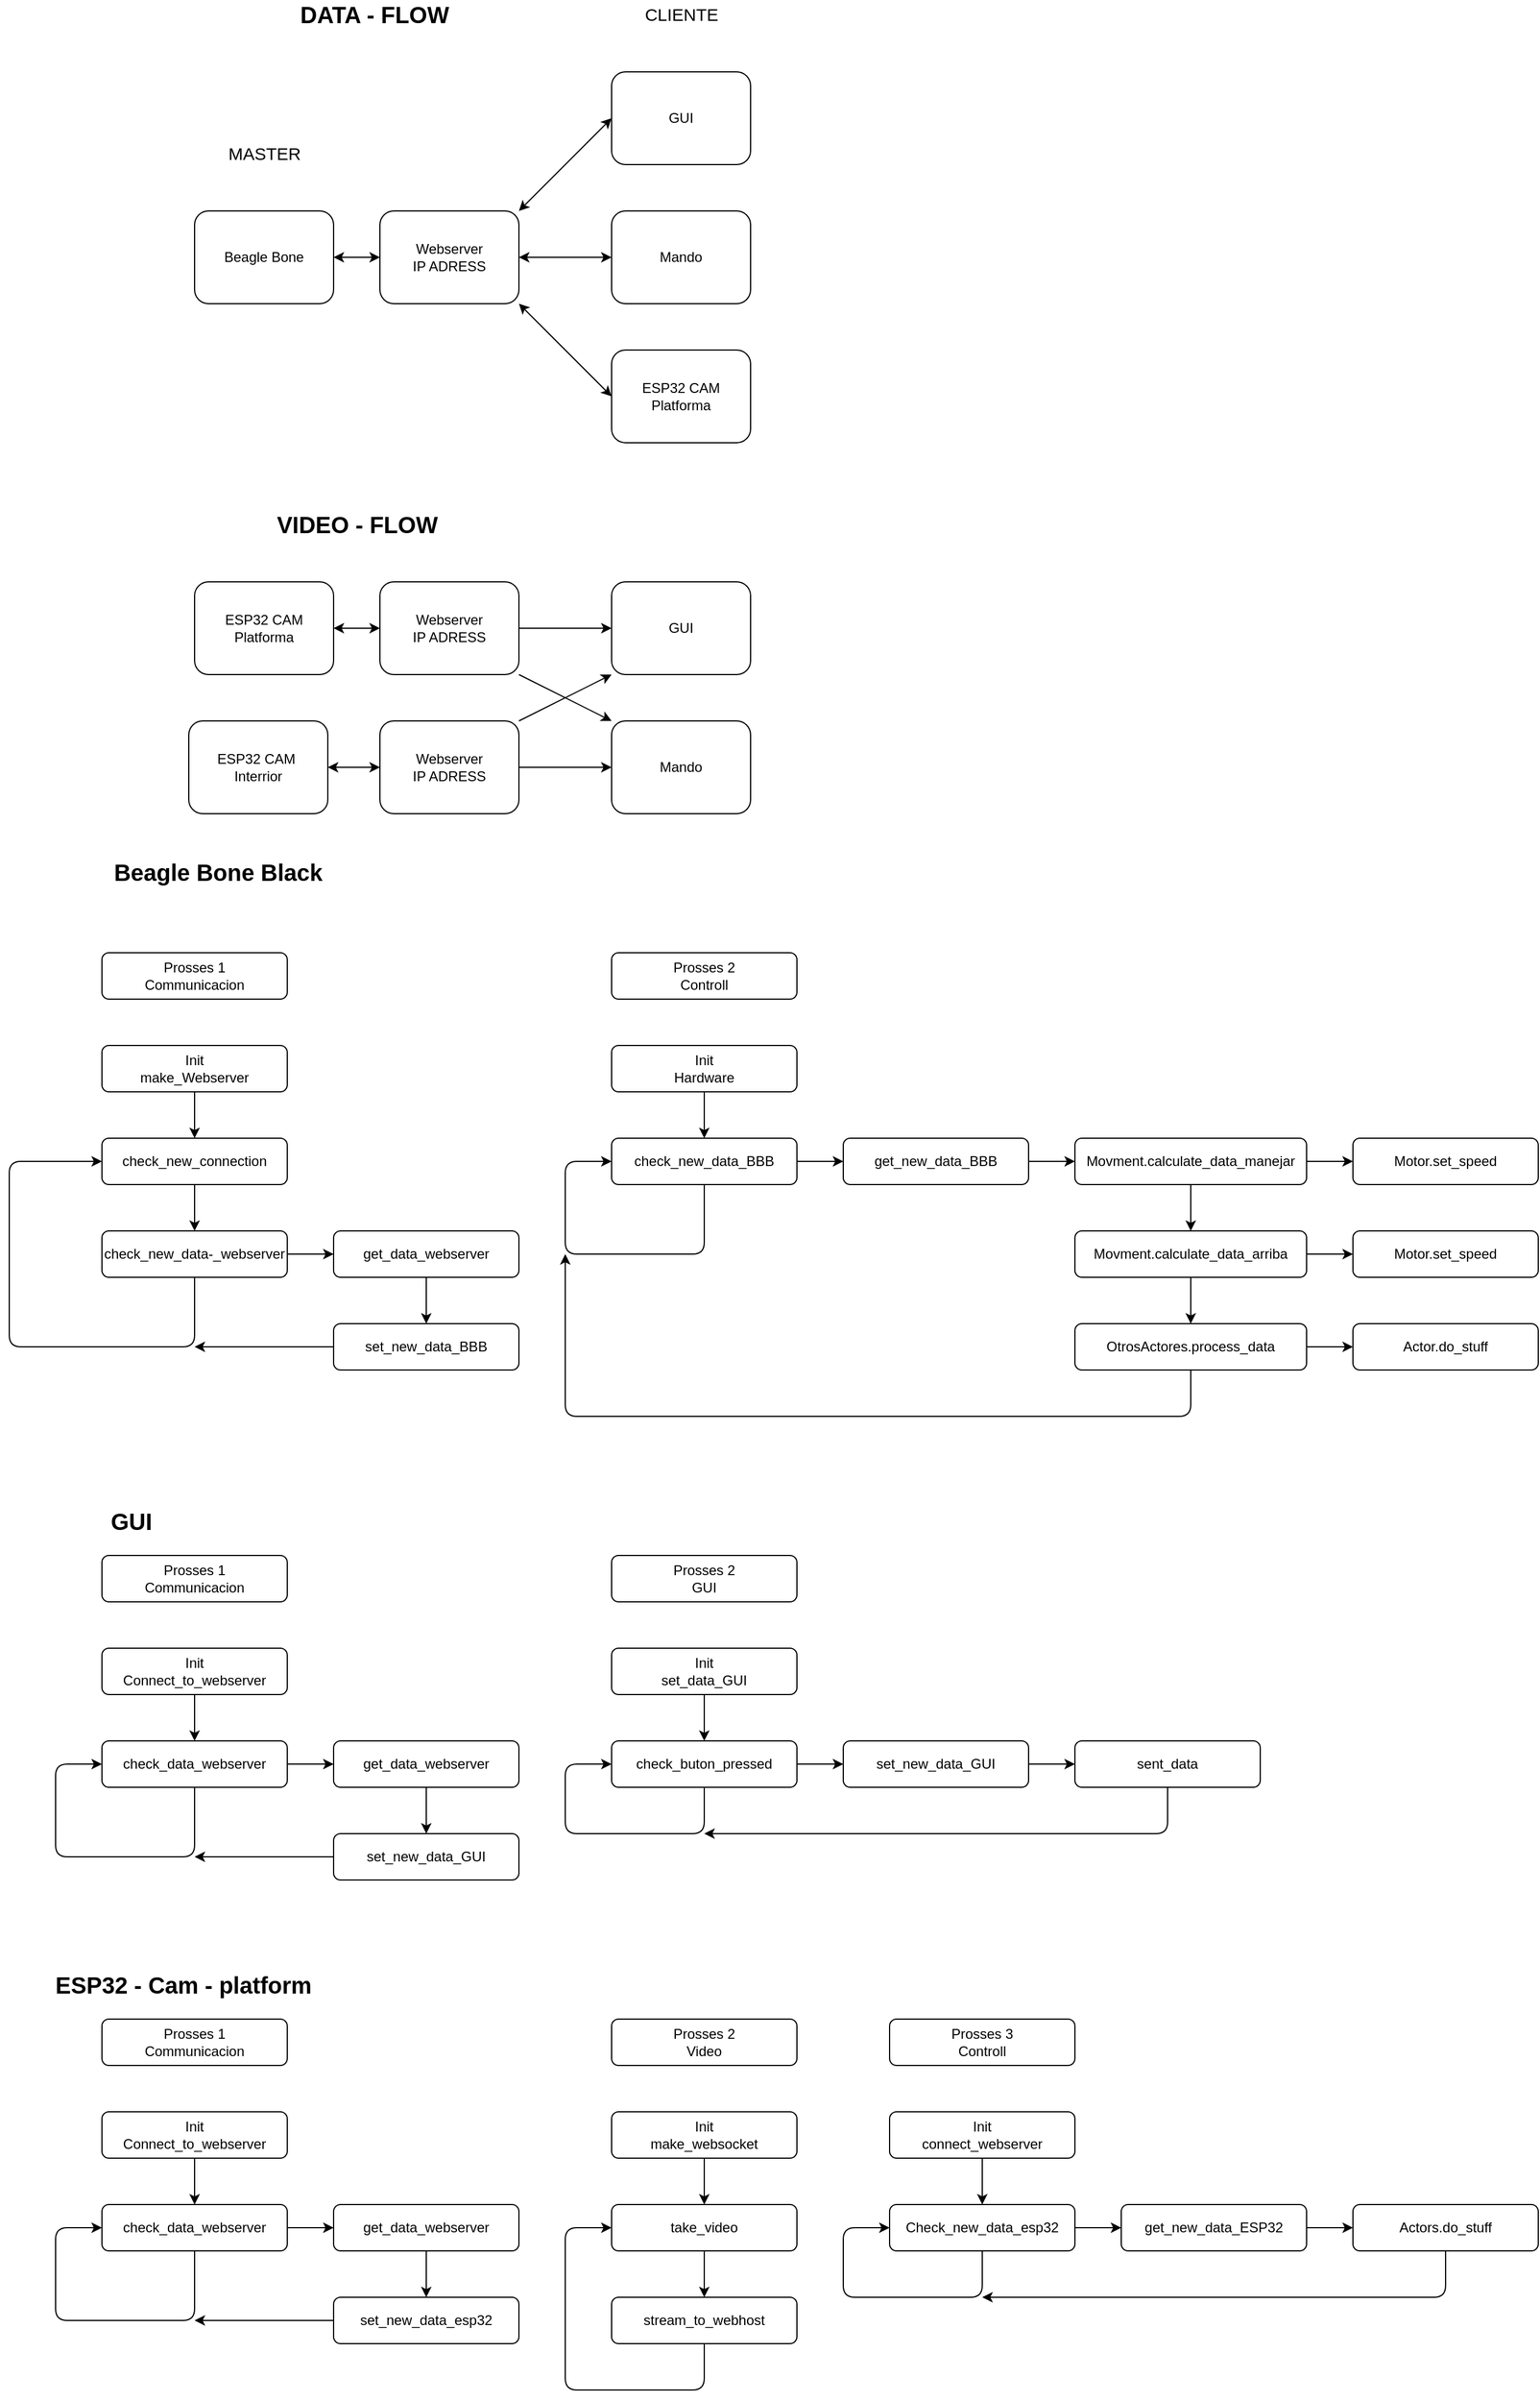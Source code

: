 <mxfile>
    <diagram id="vDkpHy24H6BLEEyWHWST" name="Page-1">
        <mxGraphModel dx="695" dy="439" grid="1" gridSize="10" guides="1" tooltips="1" connect="1" arrows="1" fold="1" page="1" pageScale="1" pageWidth="850" pageHeight="1100" math="0" shadow="0">
            <root>
                <mxCell id="0"/>
                <mxCell id="1" parent="0"/>
                <mxCell id="81" value="" style="edgeStyle=none;html=1;fontSize=20;startArrow=classic;startFill=1;" parent="1" target="79" edge="1">
                    <mxGeometry relative="1" as="geometry">
                        <mxPoint x="360" y="240" as="sourcePoint"/>
                    </mxGeometry>
                </mxCell>
                <mxCell id="51" value="ESP32 CAM Platforma" style="rounded=1;whiteSpace=wrap;html=1;" parent="1" vertex="1">
                    <mxGeometry x="600" y="320" width="120" height="80" as="geometry"/>
                </mxCell>
                <mxCell id="53" value="GUI" style="rounded=1;whiteSpace=wrap;html=1;" parent="1" vertex="1">
                    <mxGeometry x="600" y="80" width="120" height="80" as="geometry"/>
                </mxCell>
                <mxCell id="55" value="Mando" style="rounded=1;whiteSpace=wrap;html=1;" parent="1" vertex="1">
                    <mxGeometry x="600" y="200" width="120" height="80" as="geometry"/>
                </mxCell>
                <mxCell id="59" value="&lt;font style=&quot;font-size: 15px&quot;&gt;MASTER&lt;/font&gt;" style="text;html=1;align=center;verticalAlign=middle;resizable=0;points=[];autosize=1;strokeColor=none;fillColor=none;" parent="1" vertex="1">
                    <mxGeometry x="260" y="140" width="80" height="20" as="geometry"/>
                </mxCell>
                <mxCell id="60" value="&lt;font style=&quot;font-size: 15px&quot;&gt;CLIENTE&lt;/font&gt;" style="text;html=1;align=center;verticalAlign=middle;resizable=0;points=[];autosize=1;strokeColor=none;fillColor=none;" parent="1" vertex="1">
                    <mxGeometry x="620" y="20" width="80" height="20" as="geometry"/>
                </mxCell>
                <mxCell id="61" value="&lt;font style=&quot;font-size: 20px&quot;&gt;&lt;b&gt;DATA - FLOW&lt;br&gt;&lt;/b&gt;&lt;/font&gt;" style="text;html=1;align=center;verticalAlign=middle;resizable=0;points=[];autosize=1;strokeColor=none;fillColor=none;" parent="1" vertex="1">
                    <mxGeometry x="325" y="20" width="140" height="20" as="geometry"/>
                </mxCell>
                <mxCell id="62" value="" style="endArrow=classic;startArrow=classic;html=1;fontSize=15;entryX=1;entryY=1;entryDx=0;entryDy=0;exitX=0;exitY=0.5;exitDx=0;exitDy=0;" parent="1" source="51" target="79" edge="1">
                    <mxGeometry width="50" height="50" relative="1" as="geometry">
                        <mxPoint x="380" y="420" as="sourcePoint"/>
                        <mxPoint x="430" y="370" as="targetPoint"/>
                    </mxGeometry>
                </mxCell>
                <mxCell id="68" value="GUI" style="rounded=1;whiteSpace=wrap;html=1;" parent="1" vertex="1">
                    <mxGeometry x="600" y="520" width="120" height="80" as="geometry"/>
                </mxCell>
                <mxCell id="69" value="Mando" style="rounded=1;whiteSpace=wrap;html=1;" parent="1" vertex="1">
                    <mxGeometry x="600" y="640" width="120" height="80" as="geometry"/>
                </mxCell>
                <mxCell id="72" value="&lt;font style=&quot;font-size: 20px&quot;&gt;&lt;b&gt;VIDEO - FLOW&lt;br&gt;&lt;/b&gt;&lt;/font&gt;" style="text;html=1;align=center;verticalAlign=middle;resizable=0;points=[];autosize=1;strokeColor=none;fillColor=none;" parent="1" vertex="1">
                    <mxGeometry x="305" y="460" width="150" height="20" as="geometry"/>
                </mxCell>
                <mxCell id="76" value="ESP32 CAM Platforma" style="rounded=1;whiteSpace=wrap;html=1;" parent="1" vertex="1">
                    <mxGeometry x="240" y="520" width="120" height="80" as="geometry"/>
                </mxCell>
                <mxCell id="77" value="ESP32 CAM&amp;nbsp;&lt;br&gt;Interrior" style="rounded=1;whiteSpace=wrap;html=1;" parent="1" vertex="1">
                    <mxGeometry x="235" y="640" width="120" height="80" as="geometry"/>
                </mxCell>
                <mxCell id="78" value="" style="endArrow=classic;startArrow=classic;html=1;fontSize=20;exitX=1;exitY=0.5;exitDx=0;exitDy=0;" parent="1" source="76" edge="1">
                    <mxGeometry width="50" height="50" relative="1" as="geometry">
                        <mxPoint x="410" y="800" as="sourcePoint"/>
                        <mxPoint x="400" y="560" as="targetPoint"/>
                    </mxGeometry>
                </mxCell>
                <mxCell id="79" value="Webserver&lt;br&gt;IP ADRESS" style="rounded=1;whiteSpace=wrap;html=1;" parent="1" vertex="1">
                    <mxGeometry x="400" y="200" width="120" height="80" as="geometry"/>
                </mxCell>
                <mxCell id="82" value="" style="endArrow=classic;startArrow=classic;html=1;fontSize=20;entryX=0;entryY=0.5;entryDx=0;entryDy=0;exitX=1;exitY=0.5;exitDx=0;exitDy=0;" parent="1" source="79" target="55" edge="1">
                    <mxGeometry width="50" height="50" relative="1" as="geometry">
                        <mxPoint x="390" y="420" as="sourcePoint"/>
                        <mxPoint x="440" y="370" as="targetPoint"/>
                    </mxGeometry>
                </mxCell>
                <mxCell id="83" value="" style="endArrow=classic;startArrow=classic;html=1;fontSize=20;entryX=0;entryY=0.5;entryDx=0;entryDy=0;exitX=1;exitY=0;exitDx=0;exitDy=0;" parent="1" source="79" target="53" edge="1">
                    <mxGeometry width="50" height="50" relative="1" as="geometry">
                        <mxPoint x="530" y="250" as="sourcePoint"/>
                        <mxPoint x="610" y="250" as="targetPoint"/>
                    </mxGeometry>
                </mxCell>
                <mxCell id="85" value="Webserver&lt;br&gt;IP ADRESS" style="rounded=1;whiteSpace=wrap;html=1;" parent="1" vertex="1">
                    <mxGeometry x="400" y="520" width="120" height="80" as="geometry"/>
                </mxCell>
                <mxCell id="87" value="Webserver&lt;br&gt;IP ADRESS" style="rounded=1;whiteSpace=wrap;html=1;" parent="1" vertex="1">
                    <mxGeometry x="400" y="640" width="120" height="80" as="geometry"/>
                </mxCell>
                <mxCell id="88" value="" style="endArrow=classic;startArrow=classic;html=1;fontSize=20;exitX=1;exitY=0.5;exitDx=0;exitDy=0;entryX=0;entryY=0.5;entryDx=0;entryDy=0;" parent="1" source="77" target="87" edge="1">
                    <mxGeometry width="50" height="50" relative="1" as="geometry">
                        <mxPoint x="370" y="570" as="sourcePoint"/>
                        <mxPoint x="410" y="570" as="targetPoint"/>
                    </mxGeometry>
                </mxCell>
                <mxCell id="92" value="" style="endArrow=classic;html=1;fontSize=20;entryX=0;entryY=0.5;entryDx=0;entryDy=0;exitX=1;exitY=0.5;exitDx=0;exitDy=0;" parent="1" source="85" target="68" edge="1">
                    <mxGeometry width="50" height="50" relative="1" as="geometry">
                        <mxPoint x="500" y="440" as="sourcePoint"/>
                        <mxPoint x="550" y="390" as="targetPoint"/>
                    </mxGeometry>
                </mxCell>
                <mxCell id="93" value="" style="endArrow=classic;html=1;fontSize=20;entryX=0;entryY=0;entryDx=0;entryDy=0;exitX=1;exitY=1;exitDx=0;exitDy=0;" parent="1" source="85" target="69" edge="1">
                    <mxGeometry width="50" height="50" relative="1" as="geometry">
                        <mxPoint x="530" y="570" as="sourcePoint"/>
                        <mxPoint x="610" y="570" as="targetPoint"/>
                    </mxGeometry>
                </mxCell>
                <mxCell id="94" value="" style="endArrow=classic;html=1;fontSize=20;entryX=0;entryY=1;entryDx=0;entryDy=0;exitX=1;exitY=0;exitDx=0;exitDy=0;" parent="1" source="87" target="68" edge="1">
                    <mxGeometry width="50" height="50" relative="1" as="geometry">
                        <mxPoint x="530" y="610" as="sourcePoint"/>
                        <mxPoint x="610" y="650" as="targetPoint"/>
                    </mxGeometry>
                </mxCell>
                <mxCell id="95" value="" style="endArrow=classic;html=1;fontSize=20;entryX=0;entryY=0.5;entryDx=0;entryDy=0;exitX=1;exitY=0.5;exitDx=0;exitDy=0;" parent="1" source="87" target="69" edge="1">
                    <mxGeometry width="50" height="50" relative="1" as="geometry">
                        <mxPoint x="530" y="650" as="sourcePoint"/>
                        <mxPoint x="610" y="610" as="targetPoint"/>
                    </mxGeometry>
                </mxCell>
                <mxCell id="96" value="Prosses 1&lt;br&gt;Communicacion" style="rounded=1;whiteSpace=wrap;html=1;" parent="1" vertex="1">
                    <mxGeometry x="160" y="840" width="160" height="40" as="geometry"/>
                </mxCell>
                <mxCell id="97" value="Prosses 2&lt;br&gt;Controll" style="rounded=1;whiteSpace=wrap;html=1;" parent="1" vertex="1">
                    <mxGeometry x="600" y="840" width="160" height="40" as="geometry"/>
                </mxCell>
                <mxCell id="107" value="" style="edgeStyle=none;html=1;" parent="1" source="99" target="105" edge="1">
                    <mxGeometry relative="1" as="geometry"/>
                </mxCell>
                <mxCell id="99" value="Init&lt;br&gt;make_Webserver" style="rounded=1;whiteSpace=wrap;html=1;" parent="1" vertex="1">
                    <mxGeometry x="160" y="920" width="160" height="40" as="geometry"/>
                </mxCell>
                <mxCell id="159" value="" style="edgeStyle=none;html=1;" parent="1" source="100" target="158" edge="1">
                    <mxGeometry relative="1" as="geometry"/>
                </mxCell>
                <mxCell id="100" value="check_new_data-_webserver" style="rounded=1;whiteSpace=wrap;html=1;" parent="1" vertex="1">
                    <mxGeometry x="160" y="1080" width="160" height="40" as="geometry"/>
                </mxCell>
                <mxCell id="157" value="" style="edgeStyle=none;html=1;" parent="1" source="102" edge="1">
                    <mxGeometry relative="1" as="geometry">
                        <mxPoint x="240" y="1180" as="targetPoint"/>
                    </mxGeometry>
                </mxCell>
                <mxCell id="102" value="set_new_data_BBB" style="rounded=1;whiteSpace=wrap;html=1;" parent="1" vertex="1">
                    <mxGeometry x="360" y="1160" width="160" height="40" as="geometry"/>
                </mxCell>
                <mxCell id="104" value="&lt;font style=&quot;font-size: 20px&quot;&gt;&lt;b&gt;Beagle Bone Black&lt;br&gt;&lt;/b&gt;&lt;/font&gt;" style="text;html=1;align=center;verticalAlign=middle;resizable=0;points=[];autosize=1;strokeColor=none;fillColor=none;" parent="1" vertex="1">
                    <mxGeometry x="160" y="760" width="200" height="20" as="geometry"/>
                </mxCell>
                <mxCell id="108" value="" style="edgeStyle=none;html=1;" parent="1" source="105" target="100" edge="1">
                    <mxGeometry relative="1" as="geometry"/>
                </mxCell>
                <mxCell id="105" value="check_new_connection" style="rounded=1;whiteSpace=wrap;html=1;" parent="1" vertex="1">
                    <mxGeometry x="160" y="1000" width="160" height="40" as="geometry"/>
                </mxCell>
                <mxCell id="113" value="" style="endArrow=classic;html=1;exitX=0.5;exitY=1;exitDx=0;exitDy=0;entryX=0;entryY=0.5;entryDx=0;entryDy=0;" parent="1" source="100" target="105" edge="1">
                    <mxGeometry width="50" height="50" relative="1" as="geometry">
                        <mxPoint x="240" y="1200" as="sourcePoint"/>
                        <mxPoint x="80" y="1040" as="targetPoint"/>
                        <Array as="points">
                            <mxPoint x="240" y="1180"/>
                            <mxPoint x="150" y="1180"/>
                            <mxPoint x="80" y="1180"/>
                            <mxPoint x="80" y="1020"/>
                        </Array>
                    </mxGeometry>
                </mxCell>
                <mxCell id="116" value="" style="edgeStyle=none;html=1;" parent="1" source="114" target="115" edge="1">
                    <mxGeometry relative="1" as="geometry"/>
                </mxCell>
                <mxCell id="114" value="Init&lt;br&gt;Hardware" style="rounded=1;whiteSpace=wrap;html=1;" parent="1" vertex="1">
                    <mxGeometry x="600" y="920" width="160" height="40" as="geometry"/>
                </mxCell>
                <mxCell id="131" value="" style="edgeStyle=none;html=1;" parent="1" source="115" target="130" edge="1">
                    <mxGeometry relative="1" as="geometry"/>
                </mxCell>
                <mxCell id="115" value="check_new_data_BBB" style="rounded=1;whiteSpace=wrap;html=1;" parent="1" vertex="1">
                    <mxGeometry x="600" y="1000" width="160" height="40" as="geometry"/>
                </mxCell>
                <mxCell id="120" value="" style="edgeStyle=none;html=1;" parent="1" source="117" target="119" edge="1">
                    <mxGeometry relative="1" as="geometry"/>
                </mxCell>
                <mxCell id="122" value="" style="edgeStyle=none;html=1;" parent="1" source="117" target="121" edge="1">
                    <mxGeometry relative="1" as="geometry"/>
                </mxCell>
                <mxCell id="117" value="Movment.calculate_data_manejar" style="rounded=1;whiteSpace=wrap;html=1;" parent="1" vertex="1">
                    <mxGeometry x="1000" y="1000" width="200" height="40" as="geometry"/>
                </mxCell>
                <mxCell id="119" value="Motor.set_speed" style="rounded=1;whiteSpace=wrap;html=1;" parent="1" vertex="1">
                    <mxGeometry x="1240" y="1000" width="160" height="40" as="geometry"/>
                </mxCell>
                <mxCell id="124" value="" style="edgeStyle=none;html=1;" parent="1" source="121" target="123" edge="1">
                    <mxGeometry relative="1" as="geometry"/>
                </mxCell>
                <mxCell id="126" value="" style="edgeStyle=none;html=1;" parent="1" source="121" target="125" edge="1">
                    <mxGeometry relative="1" as="geometry"/>
                </mxCell>
                <mxCell id="121" value="Movment.calculate_data_arriba" style="rounded=1;whiteSpace=wrap;html=1;" parent="1" vertex="1">
                    <mxGeometry x="1000" y="1080" width="200" height="40" as="geometry"/>
                </mxCell>
                <mxCell id="123" value="Motor.set_speed" style="rounded=1;whiteSpace=wrap;html=1;" parent="1" vertex="1">
                    <mxGeometry x="1240" y="1080" width="160" height="40" as="geometry"/>
                </mxCell>
                <mxCell id="128" value="" style="edgeStyle=none;html=1;" parent="1" source="125" target="127" edge="1">
                    <mxGeometry relative="1" as="geometry"/>
                </mxCell>
                <mxCell id="125" value="OtrosActores.process_data" style="rounded=1;whiteSpace=wrap;html=1;" parent="1" vertex="1">
                    <mxGeometry x="1000" y="1160" width="200" height="40" as="geometry"/>
                </mxCell>
                <mxCell id="127" value="Actor.do_stuff" style="rounded=1;whiteSpace=wrap;html=1;" parent="1" vertex="1">
                    <mxGeometry x="1240" y="1160" width="160" height="40" as="geometry"/>
                </mxCell>
                <mxCell id="129" value="" style="endArrow=classic;html=1;exitX=0.5;exitY=1;exitDx=0;exitDy=0;entryX=0;entryY=0.5;entryDx=0;entryDy=0;" parent="1" source="115" target="115" edge="1">
                    <mxGeometry width="50" height="50" relative="1" as="geometry">
                        <mxPoint x="680" y="1390" as="sourcePoint"/>
                        <mxPoint x="560" y="940" as="targetPoint"/>
                        <Array as="points">
                            <mxPoint x="680" y="1100"/>
                            <mxPoint x="560" y="1100"/>
                            <mxPoint x="560" y="1020"/>
                        </Array>
                    </mxGeometry>
                </mxCell>
                <mxCell id="132" value="" style="edgeStyle=none;html=1;" parent="1" source="130" target="117" edge="1">
                    <mxGeometry relative="1" as="geometry"/>
                </mxCell>
                <mxCell id="130" value="get_new_data_BBB" style="rounded=1;whiteSpace=wrap;html=1;" parent="1" vertex="1">
                    <mxGeometry x="800" y="1000" width="160" height="40" as="geometry"/>
                </mxCell>
                <mxCell id="133" value="&lt;font style=&quot;font-size: 20px&quot;&gt;&lt;b&gt;GUI&lt;br&gt;&lt;/b&gt;&lt;/font&gt;" style="text;html=1;align=center;verticalAlign=middle;resizable=0;points=[];autosize=1;strokeColor=none;fillColor=none;" parent="1" vertex="1">
                    <mxGeometry x="160" y="1320" width="50" height="20" as="geometry"/>
                </mxCell>
                <mxCell id="134" value="Prosses 1&lt;br&gt;Communicacion" style="rounded=1;whiteSpace=wrap;html=1;" parent="1" vertex="1">
                    <mxGeometry x="160" y="1360" width="160" height="40" as="geometry"/>
                </mxCell>
                <mxCell id="135" value="Prosses 2&lt;br&gt;GUI" style="rounded=1;whiteSpace=wrap;html=1;" parent="1" vertex="1">
                    <mxGeometry x="600" y="1360" width="160" height="40" as="geometry"/>
                </mxCell>
                <mxCell id="154" value="" style="edgeStyle=none;html=1;" parent="1" source="138" target="139" edge="1">
                    <mxGeometry relative="1" as="geometry"/>
                </mxCell>
                <mxCell id="138" value="Init&lt;br&gt;Connect_to_webserver" style="rounded=1;whiteSpace=wrap;html=1;" parent="1" vertex="1">
                    <mxGeometry x="160" y="1440" width="160" height="40" as="geometry"/>
                </mxCell>
                <mxCell id="232" value="" style="edgeStyle=none;html=1;" parent="1" source="139" target="151" edge="1">
                    <mxGeometry relative="1" as="geometry"/>
                </mxCell>
                <mxCell id="139" value="check_data_webserver" style="rounded=1;whiteSpace=wrap;html=1;" parent="1" vertex="1">
                    <mxGeometry x="160" y="1520" width="160" height="40" as="geometry"/>
                </mxCell>
                <mxCell id="141" value="Init&lt;br&gt;set_data_GUI" style="rounded=1;whiteSpace=wrap;html=1;" parent="1" vertex="1">
                    <mxGeometry x="600" y="1440" width="160" height="40" as="geometry"/>
                </mxCell>
                <mxCell id="145" value="" style="edgeStyle=none;html=1;" parent="1" target="144" edge="1">
                    <mxGeometry relative="1" as="geometry">
                        <mxPoint x="680" y="1480" as="sourcePoint"/>
                    </mxGeometry>
                </mxCell>
                <mxCell id="234" value="" style="edgeStyle=none;html=1;" parent="1" source="144" target="155" edge="1">
                    <mxGeometry relative="1" as="geometry"/>
                </mxCell>
                <mxCell id="144" value="check_buton_pressed" style="rounded=1;whiteSpace=wrap;html=1;" parent="1" vertex="1">
                    <mxGeometry x="600" y="1520" width="160" height="40" as="geometry"/>
                </mxCell>
                <mxCell id="146" value="sent_data" style="rounded=1;whiteSpace=wrap;html=1;" parent="1" vertex="1">
                    <mxGeometry x="1000" y="1520" width="160" height="40" as="geometry"/>
                </mxCell>
                <mxCell id="165" value="" style="edgeStyle=none;html=1;" parent="1" source="151" target="162" edge="1">
                    <mxGeometry relative="1" as="geometry"/>
                </mxCell>
                <mxCell id="151" value="get_data_webserver" style="rounded=1;whiteSpace=wrap;html=1;" parent="1" vertex="1">
                    <mxGeometry x="360" y="1520" width="160" height="40" as="geometry"/>
                </mxCell>
                <mxCell id="156" value="" style="edgeStyle=none;html=1;" parent="1" source="155" target="146" edge="1">
                    <mxGeometry relative="1" as="geometry"/>
                </mxCell>
                <mxCell id="155" value="set_new_data_GUI" style="rounded=1;whiteSpace=wrap;html=1;" parent="1" vertex="1">
                    <mxGeometry x="800" y="1520" width="160" height="40" as="geometry"/>
                </mxCell>
                <mxCell id="160" value="" style="edgeStyle=none;html=1;" parent="1" source="158" target="102" edge="1">
                    <mxGeometry relative="1" as="geometry"/>
                </mxCell>
                <mxCell id="158" value="get_data_webserver" style="rounded=1;whiteSpace=wrap;html=1;" parent="1" vertex="1">
                    <mxGeometry x="360" y="1080" width="160" height="40" as="geometry"/>
                </mxCell>
                <mxCell id="163" value="" style="edgeStyle=none;html=1;" parent="1" source="162" edge="1">
                    <mxGeometry relative="1" as="geometry">
                        <mxPoint x="240" y="1620" as="targetPoint"/>
                    </mxGeometry>
                </mxCell>
                <mxCell id="162" value="set_new_data_GUI" style="rounded=1;whiteSpace=wrap;html=1;" parent="1" vertex="1">
                    <mxGeometry x="360" y="1600" width="160" height="40" as="geometry"/>
                </mxCell>
                <mxCell id="164" value="" style="endArrow=classic;html=1;exitX=0.5;exitY=1;exitDx=0;exitDy=0;entryX=0;entryY=0.5;entryDx=0;entryDy=0;" parent="1" source="139" target="139" edge="1">
                    <mxGeometry width="50" height="50" relative="1" as="geometry">
                        <mxPoint x="240" y="1640" as="sourcePoint"/>
                        <mxPoint x="120" y="1520" as="targetPoint"/>
                        <Array as="points">
                            <mxPoint x="240" y="1620"/>
                            <mxPoint x="120" y="1620"/>
                            <mxPoint x="120" y="1540"/>
                        </Array>
                    </mxGeometry>
                </mxCell>
                <mxCell id="166" value="" style="endArrow=classic;html=1;exitX=0.5;exitY=1;exitDx=0;exitDy=0;entryX=0;entryY=0.5;entryDx=0;entryDy=0;" parent="1" target="144" edge="1">
                    <mxGeometry width="50" height="50" relative="1" as="geometry">
                        <mxPoint x="680" y="1560" as="sourcePoint"/>
                        <mxPoint x="600" y="1460" as="targetPoint"/>
                        <Array as="points">
                            <mxPoint x="680" y="1600"/>
                            <mxPoint x="560" y="1600"/>
                            <mxPoint x="560" y="1540"/>
                        </Array>
                    </mxGeometry>
                </mxCell>
                <mxCell id="167" value="&lt;font style=&quot;font-size: 20px&quot;&gt;&lt;b&gt;ESP32 - Cam - platform&lt;br&gt;&lt;/b&gt;&lt;/font&gt;" style="text;html=1;align=center;verticalAlign=middle;resizable=0;points=[];autosize=1;strokeColor=none;fillColor=none;" parent="1" vertex="1">
                    <mxGeometry x="110" y="1720" width="240" height="20" as="geometry"/>
                </mxCell>
                <mxCell id="168" value="Prosses 1&lt;br&gt;Communicacion" style="rounded=1;whiteSpace=wrap;html=1;" parent="1" vertex="1">
                    <mxGeometry x="160" y="1760" width="160" height="40" as="geometry"/>
                </mxCell>
                <mxCell id="169" value="Prosses 3&lt;br&gt;Controll" style="rounded=1;whiteSpace=wrap;html=1;" parent="1" vertex="1">
                    <mxGeometry x="840" y="1760" width="160" height="40" as="geometry"/>
                </mxCell>
                <mxCell id="170" value="" style="edgeStyle=none;html=1;" parent="1" source="171" target="173" edge="1">
                    <mxGeometry relative="1" as="geometry"/>
                </mxCell>
                <mxCell id="171" value="Init&lt;br&gt;make_websocket" style="rounded=1;whiteSpace=wrap;html=1;" parent="1" vertex="1">
                    <mxGeometry x="600" y="1840" width="160" height="40" as="geometry"/>
                </mxCell>
                <mxCell id="190" value="" style="edgeStyle=none;html=1;" parent="1" source="173" target="183" edge="1">
                    <mxGeometry relative="1" as="geometry"/>
                </mxCell>
                <mxCell id="173" value="take_video" style="rounded=1;whiteSpace=wrap;html=1;" parent="1" vertex="1">
                    <mxGeometry x="600" y="1920" width="160" height="40" as="geometry"/>
                </mxCell>
                <mxCell id="174" value="Init&lt;br&gt;connect_webserver" style="rounded=1;whiteSpace=wrap;html=1;" parent="1" vertex="1">
                    <mxGeometry x="840" y="1840" width="160" height="40" as="geometry"/>
                </mxCell>
                <mxCell id="175" value="" style="edgeStyle=none;html=1;" parent="1" target="177" edge="1">
                    <mxGeometry relative="1" as="geometry">
                        <mxPoint x="920" y="1880" as="sourcePoint"/>
                    </mxGeometry>
                </mxCell>
                <mxCell id="235" value="" style="edgeStyle=none;html=1;" parent="1" source="177" target="182" edge="1">
                    <mxGeometry relative="1" as="geometry"/>
                </mxCell>
                <mxCell id="177" value="Check_new_data_esp32" style="rounded=1;whiteSpace=wrap;html=1;" parent="1" vertex="1">
                    <mxGeometry x="840" y="1920" width="160" height="40" as="geometry"/>
                </mxCell>
                <mxCell id="178" value="Actors.do_stuff" style="rounded=1;whiteSpace=wrap;html=1;" parent="1" vertex="1">
                    <mxGeometry x="1240" y="1920" width="160" height="40" as="geometry"/>
                </mxCell>
                <mxCell id="181" value="" style="edgeStyle=none;html=1;" parent="1" source="182" edge="1">
                    <mxGeometry relative="1" as="geometry">
                        <mxPoint x="1240" y="1940" as="targetPoint"/>
                    </mxGeometry>
                </mxCell>
                <mxCell id="182" value="get_new_data_ESP32" style="rounded=1;whiteSpace=wrap;html=1;" parent="1" vertex="1">
                    <mxGeometry x="1040" y="1920" width="160" height="40" as="geometry"/>
                </mxCell>
                <mxCell id="183" value="stream_to_webhost" style="rounded=1;whiteSpace=wrap;html=1;" parent="1" vertex="1">
                    <mxGeometry x="600" y="2000" width="160" height="40" as="geometry"/>
                </mxCell>
                <mxCell id="186" value="" style="endArrow=classic;html=1;exitX=0.5;exitY=1;exitDx=0;exitDy=0;entryX=0;entryY=0.5;entryDx=0;entryDy=0;" parent="1" source="183" target="173" edge="1">
                    <mxGeometry width="50" height="50" relative="1" as="geometry">
                        <mxPoint x="570" y="2140" as="sourcePoint"/>
                        <mxPoint x="560" y="1920" as="targetPoint"/>
                        <Array as="points">
                            <mxPoint x="680" y="2080"/>
                            <mxPoint x="560" y="2080"/>
                            <mxPoint x="560" y="1940"/>
                        </Array>
                    </mxGeometry>
                </mxCell>
                <mxCell id="187" value="" style="endArrow=classic;html=1;exitX=0.5;exitY=1;exitDx=0;exitDy=0;entryX=0;entryY=0.5;entryDx=0;entryDy=0;" parent="1" target="177" edge="1">
                    <mxGeometry width="50" height="50" relative="1" as="geometry">
                        <mxPoint x="920" y="1960" as="sourcePoint"/>
                        <mxPoint x="840" y="1860" as="targetPoint"/>
                        <Array as="points">
                            <mxPoint x="920" y="2000"/>
                            <mxPoint x="800" y="2000"/>
                            <mxPoint x="800" y="1940"/>
                        </Array>
                    </mxGeometry>
                </mxCell>
                <mxCell id="212" value="Prosses 2&lt;br&gt;Video" style="rounded=1;whiteSpace=wrap;html=1;" parent="1" vertex="1">
                    <mxGeometry x="600" y="1760" width="160" height="40" as="geometry"/>
                </mxCell>
                <mxCell id="213" value="" style="edgeStyle=none;html=1;" parent="1" source="214" target="217" edge="1">
                    <mxGeometry relative="1" as="geometry"/>
                </mxCell>
                <mxCell id="214" value="Init&lt;br&gt;Connect_to_webserver" style="rounded=1;whiteSpace=wrap;html=1;" parent="1" vertex="1">
                    <mxGeometry x="160" y="1840" width="160" height="40" as="geometry"/>
                </mxCell>
                <mxCell id="215" value="" style="edgeStyle=none;html=1;" parent="1" source="217" target="219" edge="1">
                    <mxGeometry relative="1" as="geometry">
                        <Array as="points">
                            <mxPoint x="340" y="1940"/>
                        </Array>
                    </mxGeometry>
                </mxCell>
                <mxCell id="217" value="check_data_webserver" style="rounded=1;whiteSpace=wrap;html=1;" parent="1" vertex="1">
                    <mxGeometry x="160" y="1920" width="160" height="40" as="geometry"/>
                </mxCell>
                <mxCell id="218" value="" style="edgeStyle=none;html=1;" parent="1" source="219" target="222" edge="1">
                    <mxGeometry relative="1" as="geometry"/>
                </mxCell>
                <mxCell id="219" value="get_data_webserver" style="rounded=1;whiteSpace=wrap;html=1;" parent="1" vertex="1">
                    <mxGeometry x="360" y="1920" width="160" height="40" as="geometry"/>
                </mxCell>
                <mxCell id="221" value="" style="edgeStyle=none;html=1;" parent="1" source="222" edge="1">
                    <mxGeometry relative="1" as="geometry">
                        <mxPoint x="240" y="2020" as="targetPoint"/>
                    </mxGeometry>
                </mxCell>
                <mxCell id="222" value="set_new_data_esp32" style="rounded=1;whiteSpace=wrap;html=1;" parent="1" vertex="1">
                    <mxGeometry x="360" y="2000" width="160" height="40" as="geometry"/>
                </mxCell>
                <mxCell id="223" value="" style="endArrow=classic;html=1;exitX=0.5;exitY=1;exitDx=0;exitDy=0;entryX=0;entryY=0.5;entryDx=0;entryDy=0;" parent="1" source="217" target="217" edge="1">
                    <mxGeometry width="50" height="50" relative="1" as="geometry">
                        <mxPoint x="240" y="2040" as="sourcePoint"/>
                        <mxPoint x="120" y="1920" as="targetPoint"/>
                        <Array as="points">
                            <mxPoint x="240" y="2020"/>
                            <mxPoint x="120" y="2020"/>
                            <mxPoint x="120" y="1940"/>
                        </Array>
                    </mxGeometry>
                </mxCell>
                <mxCell id="225" value="" style="endArrow=classic;html=1;exitX=0.5;exitY=1;exitDx=0;exitDy=0;" parent="1" source="125" edge="1">
                    <mxGeometry width="50" height="50" relative="1" as="geometry">
                        <mxPoint x="1080" y="1240" as="sourcePoint"/>
                        <mxPoint x="560" y="1100" as="targetPoint"/>
                        <Array as="points">
                            <mxPoint x="1100" y="1240"/>
                            <mxPoint x="870" y="1240"/>
                            <mxPoint x="560" y="1240"/>
                        </Array>
                    </mxGeometry>
                </mxCell>
                <mxCell id="226" value="" style="endArrow=classic;html=1;exitX=0.5;exitY=1;exitDx=0;exitDy=0;" parent="1" source="178" edge="1">
                    <mxGeometry width="50" height="50" relative="1" as="geometry">
                        <mxPoint x="1050" y="2100" as="sourcePoint"/>
                        <mxPoint x="920" y="2000" as="targetPoint"/>
                        <Array as="points">
                            <mxPoint x="1320" y="2000"/>
                        </Array>
                    </mxGeometry>
                </mxCell>
                <mxCell id="228" value="" style="endArrow=classic;html=1;exitX=0.5;exitY=1;exitDx=0;exitDy=0;" parent="1" source="146" edge="1">
                    <mxGeometry width="50" height="50" relative="1" as="geometry">
                        <mxPoint x="1050" y="1680" as="sourcePoint"/>
                        <mxPoint x="680" y="1600" as="targetPoint"/>
                        <Array as="points">
                            <mxPoint x="1080" y="1600"/>
                        </Array>
                    </mxGeometry>
                </mxCell>
                <mxCell id="229" value="Beagle Bone" style="rounded=1;whiteSpace=wrap;html=1;" parent="1" vertex="1">
                    <mxGeometry x="240" y="200" width="120" height="80" as="geometry"/>
                </mxCell>
            </root>
        </mxGraphModel>
    </diagram>
</mxfile>